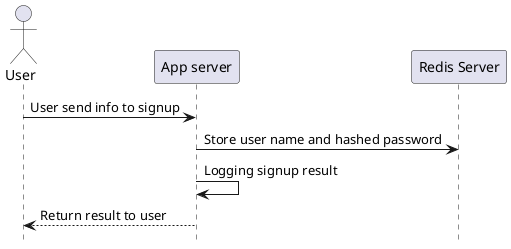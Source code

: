 @startuml
hide footbox

actor "User"

"User" -> "App server": User send info to signup
"App server" -> "Redis Server": Store user name and hashed password
"App server" -> "App server": Logging signup result
"App server" --> "User": Return result to user

@enduml